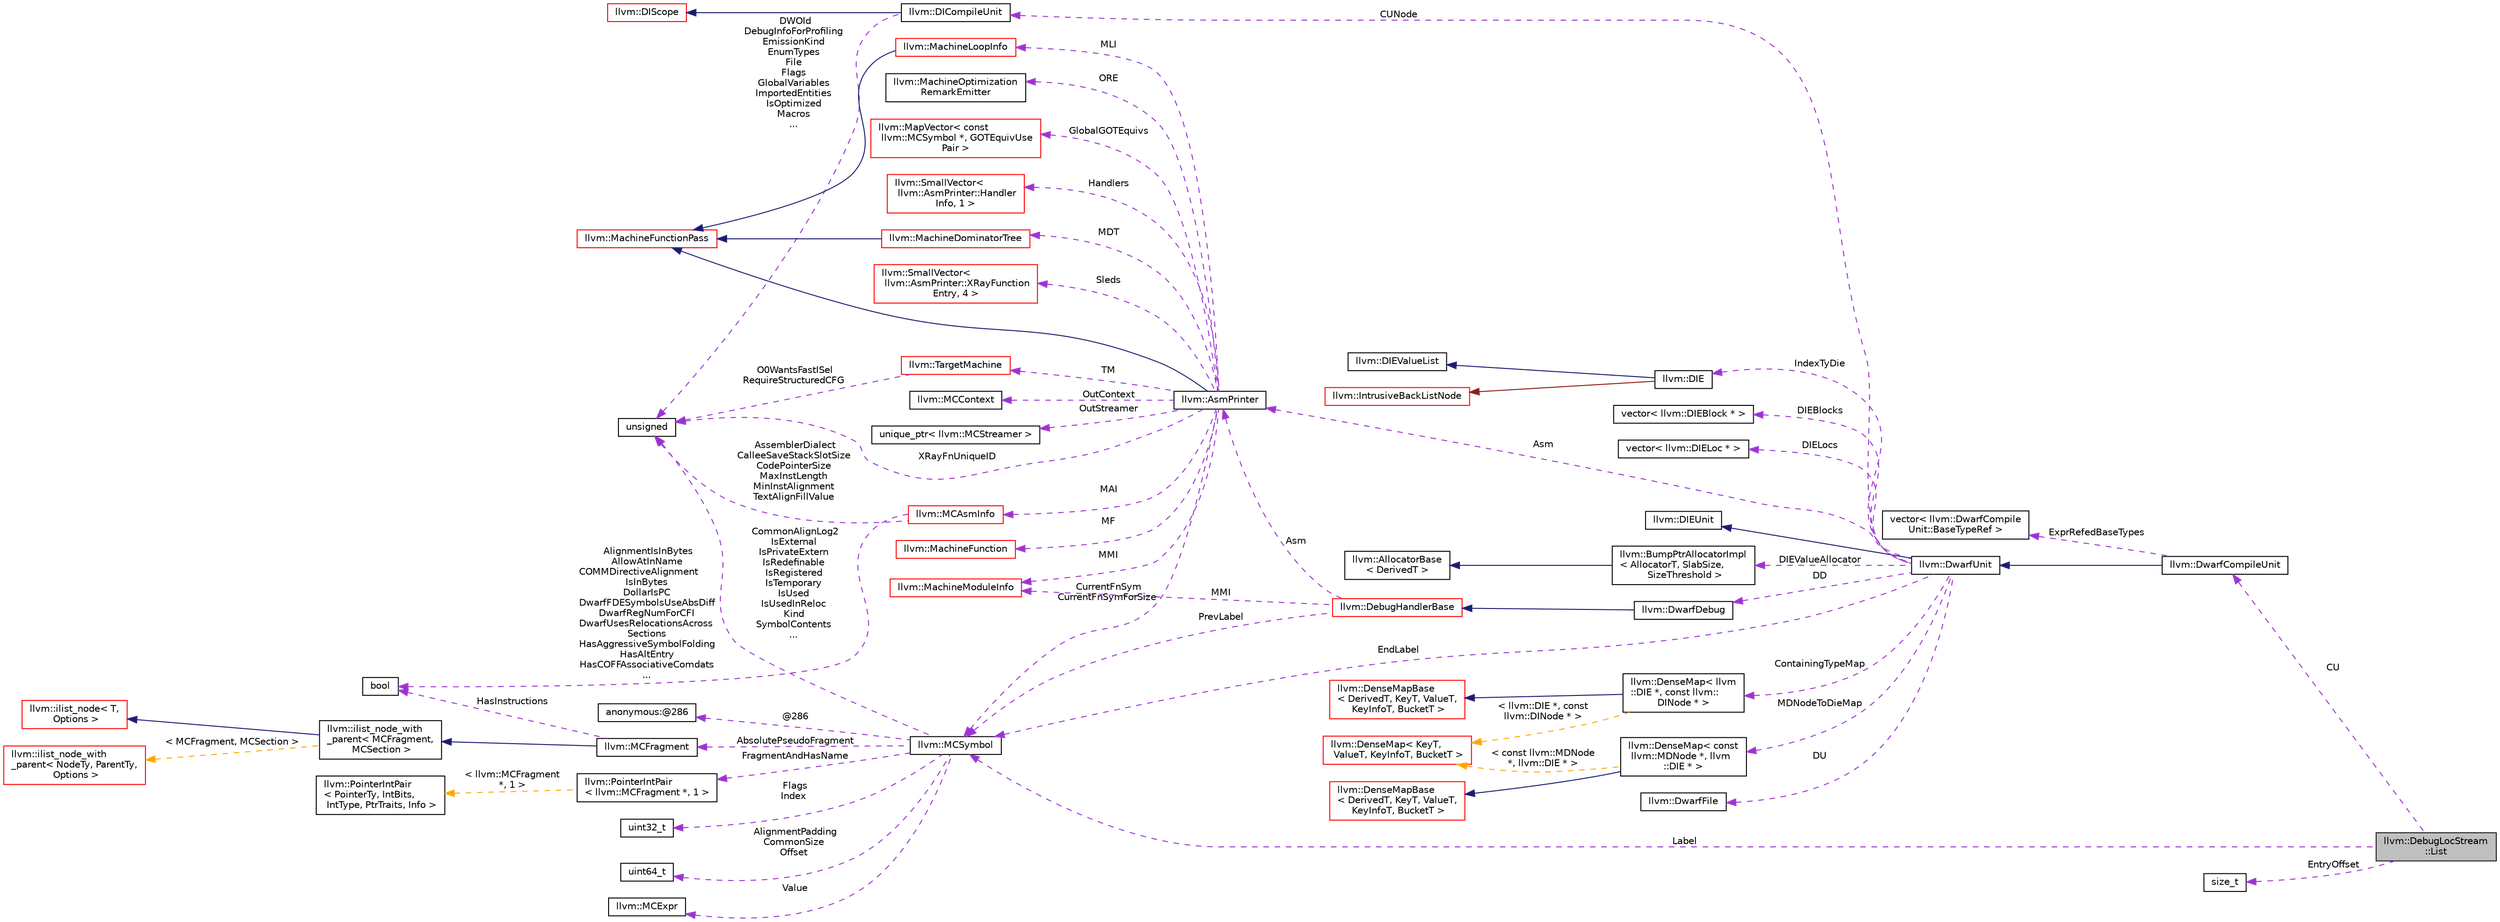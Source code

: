digraph "llvm::DebugLocStream::List"
{
 // LATEX_PDF_SIZE
  bgcolor="transparent";
  edge [fontname="Helvetica",fontsize="10",labelfontname="Helvetica",labelfontsize="10"];
  node [fontname="Helvetica",fontsize="10",shape="box"];
  rankdir="LR";
  Node1 [label="llvm::DebugLocStream\l::List",height=0.2,width=0.4,color="black", fillcolor="grey75", style="filled", fontcolor="black",tooltip=" "];
  Node2 -> Node1 [dir="back",color="darkorchid3",fontsize="10",style="dashed",label=" CU" ,fontname="Helvetica"];
  Node2 [label="llvm::DwarfCompileUnit",height=0.2,width=0.4,color="black",URL="$classllvm_1_1DwarfCompileUnit.html",tooltip=" "];
  Node3 -> Node2 [dir="back",color="midnightblue",fontsize="10",style="solid",fontname="Helvetica"];
  Node3 [label="llvm::DwarfUnit",height=0.2,width=0.4,color="black",URL="$classllvm_1_1DwarfUnit.html",tooltip="This dwarf writer support class manages information associated with a source file."];
  Node4 -> Node3 [dir="back",color="midnightblue",fontsize="10",style="solid",fontname="Helvetica"];
  Node4 [label="llvm::DIEUnit",height=0.2,width=0.4,color="black",URL="$classllvm_1_1DIEUnit.html",tooltip="Represents a compile or type unit."];
  Node5 -> Node3 [dir="back",color="darkorchid3",fontsize="10",style="dashed",label=" CUNode" ,fontname="Helvetica"];
  Node5 [label="llvm::DICompileUnit",height=0.2,width=0.4,color="black",URL="$classllvm_1_1DICompileUnit.html",tooltip="Compile unit."];
  Node6 -> Node5 [dir="back",color="midnightblue",fontsize="10",style="solid",fontname="Helvetica"];
  Node6 [label="llvm::DIScope",height=0.2,width=0.4,color="red",URL="$classllvm_1_1DIScope.html",tooltip="Base class for scope-like contexts."];
  Node10 -> Node5 [dir="back",color="darkorchid3",fontsize="10",style="dashed",label=" DWOId\nDebugInfoForProfiling\nEmissionKind\nEnumTypes\nFile\nFlags\nGlobalVariables\nImportedEntities\nIsOptimized\nMacros\n..." ,fontname="Helvetica"];
  Node10 [label="unsigned",height=0.2,width=0.4,color="black",URL="$classunsigned.html",tooltip=" "];
  Node11 -> Node3 [dir="back",color="darkorchid3",fontsize="10",style="dashed",label=" DIEValueAllocator" ,fontname="Helvetica"];
  Node11 [label="llvm::BumpPtrAllocatorImpl\l\< AllocatorT, SlabSize,\l SizeThreshold \>",height=0.2,width=0.4,color="black",URL="$classllvm_1_1BumpPtrAllocatorImpl.html",tooltip="Allocate memory in an ever growing pool, as if by bump-pointer."];
  Node12 -> Node11 [dir="back",color="midnightblue",fontsize="10",style="solid",fontname="Helvetica"];
  Node12 [label="llvm::AllocatorBase\l\< DerivedT \>",height=0.2,width=0.4,color="black",URL="$classllvm_1_1AllocatorBase.html",tooltip="CRTP base class providing obvious overloads for the core Allocate() methods of LLVM-style allocators."];
  Node13 -> Node3 [dir="back",color="darkorchid3",fontsize="10",style="dashed",label=" Asm" ,fontname="Helvetica"];
  Node13 [label="llvm::AsmPrinter",height=0.2,width=0.4,color="black",URL="$classllvm_1_1AsmPrinter.html",tooltip="This class is intended to be used as a driving class for all asm writers."];
  Node14 -> Node13 [dir="back",color="midnightblue",fontsize="10",style="solid",fontname="Helvetica"];
  Node14 [label="llvm::MachineFunctionPass",height=0.2,width=0.4,color="red",URL="$classllvm_1_1MachineFunctionPass.html",tooltip="MachineFunctionPass - This class adapts the FunctionPass interface to allow convenient creation of pa..."];
  Node17 -> Node13 [dir="back",color="darkorchid3",fontsize="10",style="dashed",label=" TM" ,fontname="Helvetica"];
  Node17 [label="llvm::TargetMachine",height=0.2,width=0.4,color="red",URL="$classllvm_1_1TargetMachine.html",tooltip="Primary interface to the complete machine description for the target machine."];
  Node10 -> Node17 [dir="back",color="darkorchid3",fontsize="10",style="dashed",label=" O0WantsFastISel\nRequireStructuredCFG" ,fontname="Helvetica"];
  Node43 -> Node13 [dir="back",color="darkorchid3",fontsize="10",style="dashed",label=" MAI" ,fontname="Helvetica"];
  Node43 [label="llvm::MCAsmInfo",height=0.2,width=0.4,color="red",URL="$classllvm_1_1MCAsmInfo.html",tooltip="This class is intended to be used as a base class for asm properties and features specific to the tar..."];
  Node10 -> Node43 [dir="back",color="darkorchid3",fontsize="10",style="dashed",label=" AssemblerDialect\nCalleeSaveStackSlotSize\nCodePointerSize\nMaxInstLength\nMinInstAlignment\nTextAlignFillValue" ,fontname="Helvetica"];
  Node40 -> Node43 [dir="back",color="darkorchid3",fontsize="10",style="dashed",label=" AlignmentIsInBytes\nAllowAtInName\nCOMMDirectiveAlignment\lIsInBytes\nDollarIsPC\nDwarfFDESymbolsUseAbsDiff\nDwarfRegNumForCFI\nDwarfUsesRelocationsAcross\lSections\nHasAggressiveSymbolFolding\nHasAltEntry\nHasCOFFAssociativeComdats\n..." ,fontname="Helvetica"];
  Node40 [label="bool",height=0.2,width=0.4,color="black",URL="$classbool.html",tooltip=" "];
  Node51 -> Node13 [dir="back",color="darkorchid3",fontsize="10",style="dashed",label=" OutContext" ,fontname="Helvetica"];
  Node51 [label="llvm::MCContext",height=0.2,width=0.4,color="black",URL="$classllvm_1_1MCContext.html",tooltip="Context object for machine code objects."];
  Node52 -> Node13 [dir="back",color="darkorchid3",fontsize="10",style="dashed",label=" OutStreamer" ,fontname="Helvetica"];
  Node52 [label="unique_ptr\< llvm::MCStreamer \>",height=0.2,width=0.4,color="black",tooltip=" "];
  Node53 -> Node13 [dir="back",color="darkorchid3",fontsize="10",style="dashed",label=" MF" ,fontname="Helvetica"];
  Node53 [label="llvm::MachineFunction",height=0.2,width=0.4,color="red",URL="$classllvm_1_1MachineFunction.html",tooltip=" "];
  Node68 -> Node13 [dir="back",color="darkorchid3",fontsize="10",style="dashed",label=" MMI" ,fontname="Helvetica"];
  Node68 [label="llvm::MachineModuleInfo",height=0.2,width=0.4,color="red",URL="$classllvm_1_1MachineModuleInfo.html",tooltip="This class contains meta information specific to a module."];
  Node71 -> Node13 [dir="back",color="darkorchid3",fontsize="10",style="dashed",label=" MDT" ,fontname="Helvetica"];
  Node71 [label="llvm::MachineDominatorTree",height=0.2,width=0.4,color="red",URL="$classllvm_1_1MachineDominatorTree.html",tooltip="DominatorTree Class - Concrete subclass of DominatorTreeBase that is used to compute a normal dominat..."];
  Node14 -> Node71 [dir="back",color="midnightblue",fontsize="10",style="solid",fontname="Helvetica"];
  Node72 -> Node13 [dir="back",color="darkorchid3",fontsize="10",style="dashed",label=" MLI" ,fontname="Helvetica"];
  Node72 [label="llvm::MachineLoopInfo",height=0.2,width=0.4,color="red",URL="$classllvm_1_1MachineLoopInfo.html",tooltip=" "];
  Node14 -> Node72 [dir="back",color="midnightblue",fontsize="10",style="solid",fontname="Helvetica"];
  Node73 -> Node13 [dir="back",color="darkorchid3",fontsize="10",style="dashed",label=" ORE" ,fontname="Helvetica"];
  Node73 [label="llvm::MachineOptimization\lRemarkEmitter",height=0.2,width=0.4,color="black",URL="$classllvm_1_1MachineOptimizationRemarkEmitter.html",tooltip="The optimization diagnostic interface."];
  Node74 -> Node13 [dir="back",color="darkorchid3",fontsize="10",style="dashed",label=" CurrentFnSym\nCurrentFnSymForSize" ,fontname="Helvetica"];
  Node74 [label="llvm::MCSymbol",height=0.2,width=0.4,color="black",URL="$classllvm_1_1MCSymbol.html",tooltip="MCSymbol - Instances of this class represent a symbol name in the MC file, and MCSymbols are created ..."];
  Node75 -> Node74 [dir="back",color="darkorchid3",fontsize="10",style="dashed",label=" AbsolutePseudoFragment" ,fontname="Helvetica"];
  Node75 [label="llvm::MCFragment",height=0.2,width=0.4,color="black",URL="$classllvm_1_1MCFragment.html",tooltip=" "];
  Node76 -> Node75 [dir="back",color="midnightblue",fontsize="10",style="solid",fontname="Helvetica"];
  Node76 [label="llvm::ilist_node_with\l_parent\< MCFragment,\l MCSection \>",height=0.2,width=0.4,color="black",URL="$classllvm_1_1ilist__node__with__parent.html",tooltip=" "];
  Node77 -> Node76 [dir="back",color="midnightblue",fontsize="10",style="solid",fontname="Helvetica"];
  Node77 [label="llvm::ilist_node\< T,\l Options \>",height=0.2,width=0.4,color="red",URL="$classllvm_1_1ilist__node.html",tooltip=" "];
  Node81 -> Node76 [dir="back",color="orange",fontsize="10",style="dashed",label=" \< MCFragment, MCSection \>" ,fontname="Helvetica"];
  Node81 [label="llvm::ilist_node_with\l_parent\< NodeTy, ParentTy,\l Options \>",height=0.2,width=0.4,color="red",URL="$classllvm_1_1ilist__node__with__parent.html",tooltip="An ilist node that can access its parent list."];
  Node40 -> Node75 [dir="back",color="darkorchid3",fontsize="10",style="dashed",label=" HasInstructions" ,fontname="Helvetica"];
  Node85 -> Node74 [dir="back",color="darkorchid3",fontsize="10",style="dashed",label=" FragmentAndHasName" ,fontname="Helvetica"];
  Node85 [label="llvm::PointerIntPair\l\< llvm::MCFragment *, 1 \>",height=0.2,width=0.4,color="black",URL="$classllvm_1_1PointerIntPair.html",tooltip=" "];
  Node86 -> Node85 [dir="back",color="orange",fontsize="10",style="dashed",label=" \< llvm::MCFragment\l *, 1 \>" ,fontname="Helvetica"];
  Node86 [label="llvm::PointerIntPair\l\< PointerTy, IntBits,\l IntType, PtrTraits, Info \>",height=0.2,width=0.4,color="black",URL="$classllvm_1_1PointerIntPair.html",tooltip="PointerIntPair - This class implements a pair of a pointer and small integer."];
  Node10 -> Node74 [dir="back",color="darkorchid3",fontsize="10",style="dashed",label=" CommonAlignLog2\nIsExternal\nIsPrivateExtern\nIsRedefinable\nIsRegistered\nIsTemporary\nIsUsed\nIsUsedInReloc\nKind\nSymbolContents\n..." ,fontname="Helvetica"];
  Node87 -> Node74 [dir="back",color="darkorchid3",fontsize="10",style="dashed",label=" Flags\nIndex" ,fontname="Helvetica"];
  Node87 [label="uint32_t",height=0.2,width=0.4,color="black",URL="$classuint32__t.html",tooltip=" "];
  Node88 -> Node74 [dir="back",color="darkorchid3",fontsize="10",style="dashed",label=" AlignmentPadding\nCommonSize\nOffset" ,fontname="Helvetica"];
  Node88 [label="uint64_t",height=0.2,width=0.4,color="black",tooltip=" "];
  Node89 -> Node74 [dir="back",color="darkorchid3",fontsize="10",style="dashed",label=" Value" ,fontname="Helvetica"];
  Node89 [label="llvm::MCExpr",height=0.2,width=0.4,color="black",URL="$classllvm_1_1MCExpr.html",tooltip="Base class for the full range of assembler expressions which are needed for parsing."];
  Node90 -> Node74 [dir="back",color="darkorchid3",fontsize="10",style="dashed",label=" @286" ,fontname="Helvetica"];
  Node90 [label="anonymous:@286",height=0.2,width=0.4,color="black",tooltip=" "];
  Node91 -> Node13 [dir="back",color="darkorchid3",fontsize="10",style="dashed",label=" GlobalGOTEquivs" ,fontname="Helvetica"];
  Node91 [label="llvm::MapVector\< const\l llvm::MCSymbol *, GOTEquivUse\lPair \>",height=0.2,width=0.4,color="red",URL="$classllvm_1_1MapVector.html",tooltip=" "];
  Node93 -> Node13 [dir="back",color="darkorchid3",fontsize="10",style="dashed",label=" Handlers" ,fontname="Helvetica"];
  Node93 [label="llvm::SmallVector\<\l llvm::AsmPrinter::Handler\lInfo, 1 \>",height=0.2,width=0.4,color="red",URL="$classllvm_1_1SmallVector.html",tooltip=" "];
  Node96 -> Node13 [dir="back",color="darkorchid3",fontsize="10",style="dashed",label=" Sleds" ,fontname="Helvetica"];
  Node96 [label="llvm::SmallVector\<\l llvm::AsmPrinter::XRayFunction\lEntry, 4 \>",height=0.2,width=0.4,color="red",URL="$classllvm_1_1SmallVector.html",tooltip=" "];
  Node10 -> Node13 [dir="back",color="darkorchid3",fontsize="10",style="dashed",label=" XRayFnUniqueID" ,fontname="Helvetica"];
  Node74 -> Node3 [dir="back",color="darkorchid3",fontsize="10",style="dashed",label=" EndLabel" ,fontname="Helvetica"];
  Node99 -> Node3 [dir="back",color="darkorchid3",fontsize="10",style="dashed",label=" DD" ,fontname="Helvetica"];
  Node99 [label="llvm::DwarfDebug",height=0.2,width=0.4,color="black",URL="$classllvm_1_1DwarfDebug.html",tooltip="Collects and handles dwarf debug information."];
  Node100 -> Node99 [dir="back",color="midnightblue",fontsize="10",style="solid",fontname="Helvetica"];
  Node100 [label="llvm::DebugHandlerBase",height=0.2,width=0.4,color="red",URL="$classllvm_1_1DebugHandlerBase.html",tooltip="Base class for debug information backends."];
  Node13 -> Node100 [dir="back",color="darkorchid3",fontsize="10",style="dashed",label=" Asm" ,fontname="Helvetica"];
  Node68 -> Node100 [dir="back",color="darkorchid3",fontsize="10",style="dashed",label=" MMI" ,fontname="Helvetica"];
  Node74 -> Node100 [dir="back",color="darkorchid3",fontsize="10",style="dashed",label=" PrevLabel" ,fontname="Helvetica"];
  Node117 -> Node3 [dir="back",color="darkorchid3",fontsize="10",style="dashed",label=" DU" ,fontname="Helvetica"];
  Node117 [label="llvm::DwarfFile",height=0.2,width=0.4,color="black",URL="$classllvm_1_1DwarfFile.html",tooltip=" "];
  Node118 -> Node3 [dir="back",color="darkorchid3",fontsize="10",style="dashed",label=" IndexTyDie" ,fontname="Helvetica"];
  Node118 [label="llvm::DIE",height=0.2,width=0.4,color="black",URL="$classllvm_1_1DIE.html",tooltip="A structured debug information entry."];
  Node119 -> Node118 [dir="back",color="firebrick4",fontsize="10",style="solid",fontname="Helvetica"];
  Node119 [label="llvm::IntrusiveBackListNode",height=0.2,width=0.4,color="red",URL="$structllvm_1_1IntrusiveBackListNode.html",tooltip=" "];
  Node121 -> Node118 [dir="back",color="midnightblue",fontsize="10",style="solid",fontname="Helvetica"];
  Node121 [label="llvm::DIEValueList",height=0.2,width=0.4,color="black",URL="$classllvm_1_1DIEValueList.html",tooltip="A list of DIE values."];
  Node122 -> Node3 [dir="back",color="darkorchid3",fontsize="10",style="dashed",label=" MDNodeToDieMap" ,fontname="Helvetica"];
  Node122 [label="llvm::DenseMap\< const\l llvm::MDNode *, llvm\l::DIE * \>",height=0.2,width=0.4,color="black",URL="$classllvm_1_1DenseMap.html",tooltip=" "];
  Node123 -> Node122 [dir="back",color="midnightblue",fontsize="10",style="solid",fontname="Helvetica"];
  Node123 [label="llvm::DenseMapBase\l\< DerivedT, KeyT, ValueT,\l KeyInfoT, BucketT \>",height=0.2,width=0.4,color="red",URL="$classllvm_1_1DenseMapBase.html",tooltip=" "];
  Node115 -> Node122 [dir="back",color="orange",fontsize="10",style="dashed",label=" \< const llvm::MDNode\l *, llvm::DIE * \>" ,fontname="Helvetica"];
  Node115 [label="llvm::DenseMap\< KeyT,\l ValueT, KeyInfoT, BucketT \>",height=0.2,width=0.4,color="red",URL="$classllvm_1_1DenseMap.html",tooltip=" "];
  Node124 -> Node3 [dir="back",color="darkorchid3",fontsize="10",style="dashed",label=" DIEBlocks" ,fontname="Helvetica"];
  Node124 [label="vector\< llvm::DIEBlock * \>",height=0.2,width=0.4,color="black",tooltip=" "];
  Node125 -> Node3 [dir="back",color="darkorchid3",fontsize="10",style="dashed",label=" DIELocs" ,fontname="Helvetica"];
  Node125 [label="vector\< llvm::DIELoc * \>",height=0.2,width=0.4,color="black",tooltip=" "];
  Node126 -> Node3 [dir="back",color="darkorchid3",fontsize="10",style="dashed",label=" ContainingTypeMap" ,fontname="Helvetica"];
  Node126 [label="llvm::DenseMap\< llvm\l::DIE *, const llvm::\lDINode * \>",height=0.2,width=0.4,color="black",URL="$classllvm_1_1DenseMap.html",tooltip=" "];
  Node127 -> Node126 [dir="back",color="midnightblue",fontsize="10",style="solid",fontname="Helvetica"];
  Node127 [label="llvm::DenseMapBase\l\< DerivedT, KeyT, ValueT,\l KeyInfoT, BucketT \>",height=0.2,width=0.4,color="red",URL="$classllvm_1_1DenseMapBase.html",tooltip=" "];
  Node115 -> Node126 [dir="back",color="orange",fontsize="10",style="dashed",label=" \< llvm::DIE *, const\l llvm::DINode * \>" ,fontname="Helvetica"];
  Node128 -> Node2 [dir="back",color="darkorchid3",fontsize="10",style="dashed",label=" ExprRefedBaseTypes" ,fontname="Helvetica"];
  Node128 [label="vector\< llvm::DwarfCompile\lUnit::BaseTypeRef \>",height=0.2,width=0.4,color="black",tooltip=" "];
  Node74 -> Node1 [dir="back",color="darkorchid3",fontsize="10",style="dashed",label=" Label" ,fontname="Helvetica"];
  Node46 -> Node1 [dir="back",color="darkorchid3",fontsize="10",style="dashed",label=" EntryOffset" ,fontname="Helvetica"];
  Node46 [label="size_t",height=0.2,width=0.4,color="black",URL="$classsize__t.html",tooltip=" "];
}
